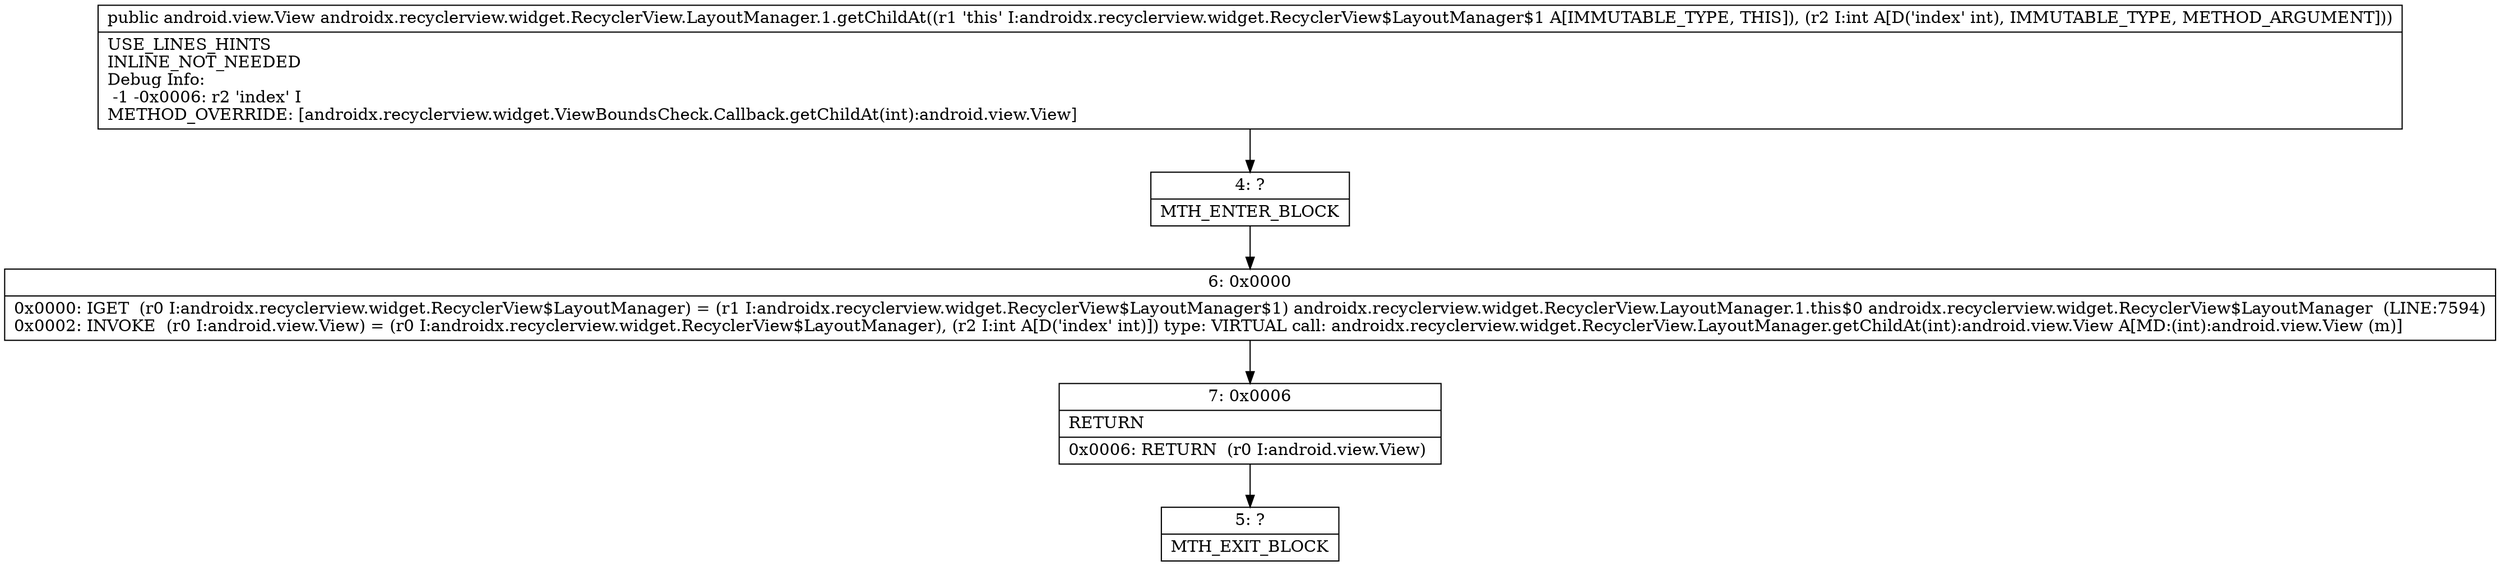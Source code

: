 digraph "CFG forandroidx.recyclerview.widget.RecyclerView.LayoutManager.1.getChildAt(I)Landroid\/view\/View;" {
Node_4 [shape=record,label="{4\:\ ?|MTH_ENTER_BLOCK\l}"];
Node_6 [shape=record,label="{6\:\ 0x0000|0x0000: IGET  (r0 I:androidx.recyclerview.widget.RecyclerView$LayoutManager) = (r1 I:androidx.recyclerview.widget.RecyclerView$LayoutManager$1) androidx.recyclerview.widget.RecyclerView.LayoutManager.1.this$0 androidx.recyclerview.widget.RecyclerView$LayoutManager  (LINE:7594)\l0x0002: INVOKE  (r0 I:android.view.View) = (r0 I:androidx.recyclerview.widget.RecyclerView$LayoutManager), (r2 I:int A[D('index' int)]) type: VIRTUAL call: androidx.recyclerview.widget.RecyclerView.LayoutManager.getChildAt(int):android.view.View A[MD:(int):android.view.View (m)]\l}"];
Node_7 [shape=record,label="{7\:\ 0x0006|RETURN\l|0x0006: RETURN  (r0 I:android.view.View) \l}"];
Node_5 [shape=record,label="{5\:\ ?|MTH_EXIT_BLOCK\l}"];
MethodNode[shape=record,label="{public android.view.View androidx.recyclerview.widget.RecyclerView.LayoutManager.1.getChildAt((r1 'this' I:androidx.recyclerview.widget.RecyclerView$LayoutManager$1 A[IMMUTABLE_TYPE, THIS]), (r2 I:int A[D('index' int), IMMUTABLE_TYPE, METHOD_ARGUMENT]))  | USE_LINES_HINTS\lINLINE_NOT_NEEDED\lDebug Info:\l  \-1 \-0x0006: r2 'index' I\lMETHOD_OVERRIDE: [androidx.recyclerview.widget.ViewBoundsCheck.Callback.getChildAt(int):android.view.View]\l}"];
MethodNode -> Node_4;Node_4 -> Node_6;
Node_6 -> Node_7;
Node_7 -> Node_5;
}

